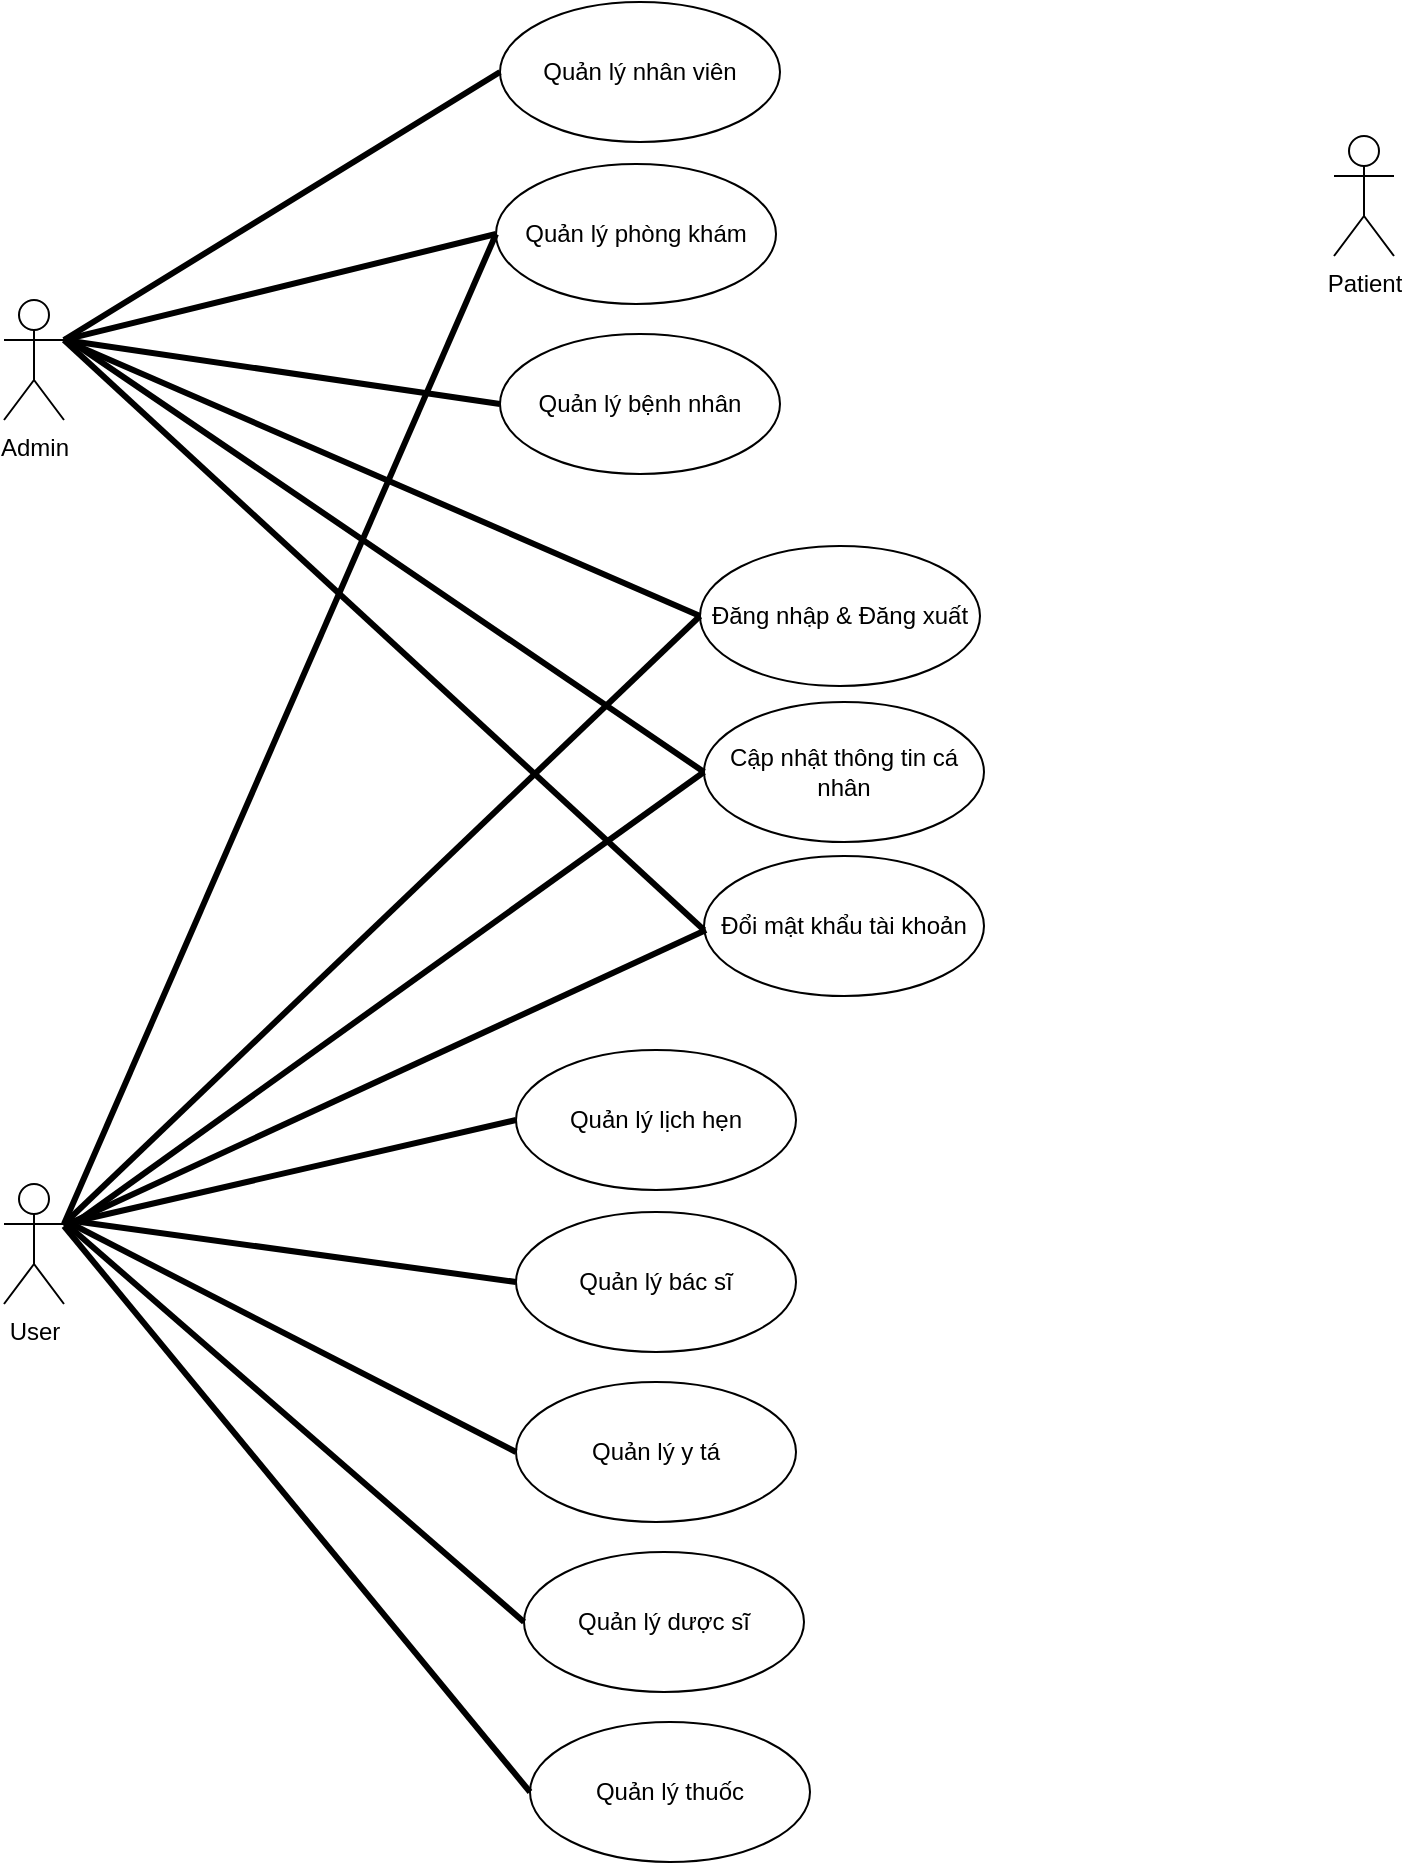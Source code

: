 <mxfile>
    <diagram id="3CGOplF_25yKbEWaD3JT" name="ca">
        <mxGraphModel dx="1271" dy="697" grid="0" gridSize="10" guides="1" tooltips="1" connect="1" arrows="1" fold="1" page="1" pageScale="1" pageWidth="850" pageHeight="1100" math="0" shadow="0">
            <root>
                <mxCell id="0"/>
                <mxCell id="1" parent="0"/>
                <mxCell id="2" value="Admin" style="shape=umlActor;verticalLabelPosition=bottom;verticalAlign=top;html=1;" parent="1" vertex="1">
                    <mxGeometry x="60" y="202" width="30" height="60" as="geometry"/>
                </mxCell>
                <mxCell id="4" value="Quản lý nhân viên" style="ellipse;whiteSpace=wrap;html=1;" parent="1" vertex="1">
                    <mxGeometry x="308" y="53" width="140" height="70" as="geometry"/>
                </mxCell>
                <mxCell id="5" value="Quản lý phòng khám" style="ellipse;whiteSpace=wrap;html=1;" parent="1" vertex="1">
                    <mxGeometry x="306" y="134" width="140" height="70" as="geometry"/>
                </mxCell>
                <mxCell id="6" value="Quản lý bệnh nhân" style="ellipse;whiteSpace=wrap;html=1;" parent="1" vertex="1">
                    <mxGeometry x="308" y="219" width="140" height="70" as="geometry"/>
                </mxCell>
                <mxCell id="23" value="" style="endArrow=none;startArrow=none;endFill=0;startFill=0;endSize=8;html=1;verticalAlign=bottom;labelBackgroundColor=none;strokeWidth=3;exitX=1;exitY=0.333;exitDx=0;exitDy=0;exitPerimeter=0;entryX=0;entryY=0.5;entryDx=0;entryDy=0;" parent="1" source="2" target="4" edge="1">
                    <mxGeometry width="160" relative="1" as="geometry">
                        <mxPoint x="113" y="243" as="sourcePoint"/>
                        <mxPoint x="273" y="243" as="targetPoint"/>
                    </mxGeometry>
                </mxCell>
                <mxCell id="24" value="" style="endArrow=none;startArrow=none;endFill=0;startFill=0;endSize=8;html=1;verticalAlign=bottom;labelBackgroundColor=none;strokeWidth=3;exitX=1;exitY=0.333;exitDx=0;exitDy=0;exitPerimeter=0;entryX=0;entryY=0.5;entryDx=0;entryDy=0;" parent="1" source="2" target="5" edge="1">
                    <mxGeometry width="160" relative="1" as="geometry">
                        <mxPoint x="113" y="243" as="sourcePoint"/>
                        <mxPoint x="273" y="243" as="targetPoint"/>
                    </mxGeometry>
                </mxCell>
                <mxCell id="25" value="" style="endArrow=none;startArrow=none;endFill=0;startFill=0;endSize=8;html=1;verticalAlign=bottom;labelBackgroundColor=none;strokeWidth=3;exitX=1;exitY=0.333;exitDx=0;exitDy=0;exitPerimeter=0;entryX=0;entryY=0.5;entryDx=0;entryDy=0;" parent="1" source="2" target="6" edge="1">
                    <mxGeometry width="160" relative="1" as="geometry">
                        <mxPoint x="113" y="243" as="sourcePoint"/>
                        <mxPoint x="273" y="243" as="targetPoint"/>
                    </mxGeometry>
                </mxCell>
                <mxCell id="26" value="User" style="shape=umlActor;verticalLabelPosition=bottom;verticalAlign=top;html=1;" parent="1" vertex="1">
                    <mxGeometry x="60" y="644" width="30" height="60" as="geometry"/>
                </mxCell>
                <mxCell id="27" value="Đăng nhập &amp;amp; Đăng xuất" style="ellipse;whiteSpace=wrap;html=1;" vertex="1" parent="1">
                    <mxGeometry x="408" y="325" width="140" height="70" as="geometry"/>
                </mxCell>
                <mxCell id="28" value="Cập nhật thông tin cá nhân" style="ellipse;whiteSpace=wrap;html=1;" vertex="1" parent="1">
                    <mxGeometry x="410" y="403" width="140" height="70" as="geometry"/>
                </mxCell>
                <mxCell id="29" value="Đổi mật khẩu tài khoản" style="ellipse;whiteSpace=wrap;html=1;" vertex="1" parent="1">
                    <mxGeometry x="410" y="480" width="140" height="70" as="geometry"/>
                </mxCell>
                <mxCell id="30" value="" style="endArrow=none;startArrow=none;endFill=0;startFill=0;endSize=8;html=1;verticalAlign=bottom;labelBackgroundColor=none;strokeWidth=3;exitX=1;exitY=0.333;exitDx=0;exitDy=0;exitPerimeter=0;entryX=0;entryY=0.5;entryDx=0;entryDy=0;" edge="1" parent="1" source="2" target="27">
                    <mxGeometry width="160" relative="1" as="geometry">
                        <mxPoint x="429" y="346" as="sourcePoint"/>
                        <mxPoint x="589" y="346" as="targetPoint"/>
                    </mxGeometry>
                </mxCell>
                <mxCell id="31" value="" style="endArrow=none;startArrow=none;endFill=0;startFill=0;endSize=8;html=1;verticalAlign=bottom;labelBackgroundColor=none;strokeWidth=3;entryX=0;entryY=0.5;entryDx=0;entryDy=0;" edge="1" parent="1" target="28">
                    <mxGeometry width="160" relative="1" as="geometry">
                        <mxPoint x="91" y="221" as="sourcePoint"/>
                        <mxPoint x="418" y="370" as="targetPoint"/>
                    </mxGeometry>
                </mxCell>
                <mxCell id="32" value="" style="endArrow=none;startArrow=none;endFill=0;startFill=0;endSize=8;html=1;verticalAlign=bottom;labelBackgroundColor=none;strokeWidth=3;exitX=1;exitY=0.333;exitDx=0;exitDy=0;exitPerimeter=0;entryX=0;entryY=0.529;entryDx=0;entryDy=0;entryPerimeter=0;" edge="1" parent="1" source="2" target="29">
                    <mxGeometry width="160" relative="1" as="geometry">
                        <mxPoint x="110" y="242" as="sourcePoint"/>
                        <mxPoint x="428" y="380" as="targetPoint"/>
                    </mxGeometry>
                </mxCell>
                <mxCell id="33" value="" style="endArrow=none;startArrow=none;endFill=0;startFill=0;endSize=8;html=1;verticalAlign=bottom;labelBackgroundColor=none;strokeWidth=3;exitX=1;exitY=0.333;exitDx=0;exitDy=0;exitPerimeter=0;entryX=0;entryY=0.5;entryDx=0;entryDy=0;" edge="1" parent="1" source="26" target="5">
                    <mxGeometry width="160" relative="1" as="geometry">
                        <mxPoint x="429" y="446" as="sourcePoint"/>
                        <mxPoint x="589" y="446" as="targetPoint"/>
                    </mxGeometry>
                </mxCell>
                <mxCell id="34" value="Quản lý lịch hẹn" style="ellipse;whiteSpace=wrap;html=1;" vertex="1" parent="1">
                    <mxGeometry x="316" y="577" width="140" height="70" as="geometry"/>
                </mxCell>
                <mxCell id="35" value="Quản lý bác sĩ" style="ellipse;whiteSpace=wrap;html=1;" vertex="1" parent="1">
                    <mxGeometry x="316" y="658" width="140" height="70" as="geometry"/>
                </mxCell>
                <mxCell id="36" value="Quản lý y tá" style="ellipse;whiteSpace=wrap;html=1;" vertex="1" parent="1">
                    <mxGeometry x="316" y="743" width="140" height="70" as="geometry"/>
                </mxCell>
                <mxCell id="37" value="Quản lý dược sĩ" style="ellipse;whiteSpace=wrap;html=1;" vertex="1" parent="1">
                    <mxGeometry x="320" y="828" width="140" height="70" as="geometry"/>
                </mxCell>
                <mxCell id="38" value="Quản lý thuốc" style="ellipse;whiteSpace=wrap;html=1;" vertex="1" parent="1">
                    <mxGeometry x="323" y="913" width="140" height="70" as="geometry"/>
                </mxCell>
                <mxCell id="39" value="" style="endArrow=none;startArrow=none;endFill=0;startFill=0;endSize=8;html=1;verticalAlign=bottom;labelBackgroundColor=none;strokeWidth=3;exitX=1;exitY=0.333;exitDx=0;exitDy=0;exitPerimeter=0;entryX=0;entryY=0.5;entryDx=0;entryDy=0;" edge="1" parent="1" source="26" target="34">
                    <mxGeometry width="160" relative="1" as="geometry">
                        <mxPoint x="450" y="723" as="sourcePoint"/>
                        <mxPoint x="610" y="723" as="targetPoint"/>
                    </mxGeometry>
                </mxCell>
                <mxCell id="40" value="" style="endArrow=none;startArrow=none;endFill=0;startFill=0;endSize=8;html=1;verticalAlign=bottom;labelBackgroundColor=none;strokeWidth=3;entryX=0;entryY=0.5;entryDx=0;entryDy=0;" edge="1" parent="1" target="35">
                    <mxGeometry width="160" relative="1" as="geometry">
                        <mxPoint x="91" y="662" as="sourcePoint"/>
                        <mxPoint x="262" y="722" as="targetPoint"/>
                    </mxGeometry>
                </mxCell>
                <mxCell id="41" value="" style="endArrow=none;startArrow=none;endFill=0;startFill=0;endSize=8;html=1;verticalAlign=bottom;labelBackgroundColor=none;strokeWidth=3;entryX=0;entryY=0.5;entryDx=0;entryDy=0;" edge="1" parent="1" target="36">
                    <mxGeometry width="160" relative="1" as="geometry">
                        <mxPoint x="90" y="662" as="sourcePoint"/>
                        <mxPoint x="315" y="780" as="targetPoint"/>
                    </mxGeometry>
                </mxCell>
                <mxCell id="42" value="" style="endArrow=none;startArrow=none;endFill=0;startFill=0;endSize=8;html=1;verticalAlign=bottom;labelBackgroundColor=none;strokeWidth=3;entryX=0;entryY=0.5;entryDx=0;entryDy=0;" edge="1" parent="1" target="37">
                    <mxGeometry width="160" relative="1" as="geometry">
                        <mxPoint x="90" y="663" as="sourcePoint"/>
                        <mxPoint x="316" y="865" as="targetPoint"/>
                    </mxGeometry>
                </mxCell>
                <mxCell id="43" value="" style="endArrow=none;startArrow=none;endFill=0;startFill=0;endSize=8;html=1;verticalAlign=bottom;labelBackgroundColor=none;strokeWidth=3;entryX=0;entryY=0.5;entryDx=0;entryDy=0;" edge="1" parent="1" target="38">
                    <mxGeometry width="160" relative="1" as="geometry">
                        <mxPoint x="90" y="665" as="sourcePoint"/>
                        <mxPoint x="304" y="932" as="targetPoint"/>
                    </mxGeometry>
                </mxCell>
                <mxCell id="44" value="" style="endArrow=none;startArrow=none;endFill=0;startFill=0;endSize=8;html=1;verticalAlign=bottom;labelBackgroundColor=none;strokeWidth=3;" edge="1" parent="1">
                    <mxGeometry width="160" relative="1" as="geometry">
                        <mxPoint x="90" y="665" as="sourcePoint"/>
                        <mxPoint x="411" y="517" as="targetPoint"/>
                    </mxGeometry>
                </mxCell>
                <mxCell id="45" value="" style="endArrow=none;startArrow=none;endFill=0;startFill=0;endSize=8;html=1;verticalAlign=bottom;labelBackgroundColor=none;strokeWidth=3;entryX=0;entryY=0.5;entryDx=0;entryDy=0;" edge="1" parent="1" target="28">
                    <mxGeometry width="160" relative="1" as="geometry">
                        <mxPoint x="92" y="666" as="sourcePoint"/>
                        <mxPoint x="411" y="546" as="targetPoint"/>
                    </mxGeometry>
                </mxCell>
                <mxCell id="46" value="" style="endArrow=none;startArrow=none;endFill=0;startFill=0;endSize=8;html=1;verticalAlign=bottom;labelBackgroundColor=none;strokeWidth=3;exitX=1;exitY=0.333;exitDx=0;exitDy=0;exitPerimeter=0;entryX=0;entryY=0.5;entryDx=0;entryDy=0;" edge="1" parent="1" source="26" target="27">
                    <mxGeometry width="160" relative="1" as="geometry">
                        <mxPoint x="251" y="546" as="sourcePoint"/>
                        <mxPoint x="406" y="361" as="targetPoint"/>
                    </mxGeometry>
                </mxCell>
                <mxCell id="47" value="Patient" style="shape=umlActor;verticalLabelPosition=bottom;verticalAlign=top;html=1;" vertex="1" parent="1">
                    <mxGeometry x="725" y="120" width="30" height="60" as="geometry"/>
                </mxCell>
            </root>
        </mxGraphModel>
    </diagram>
</mxfile>